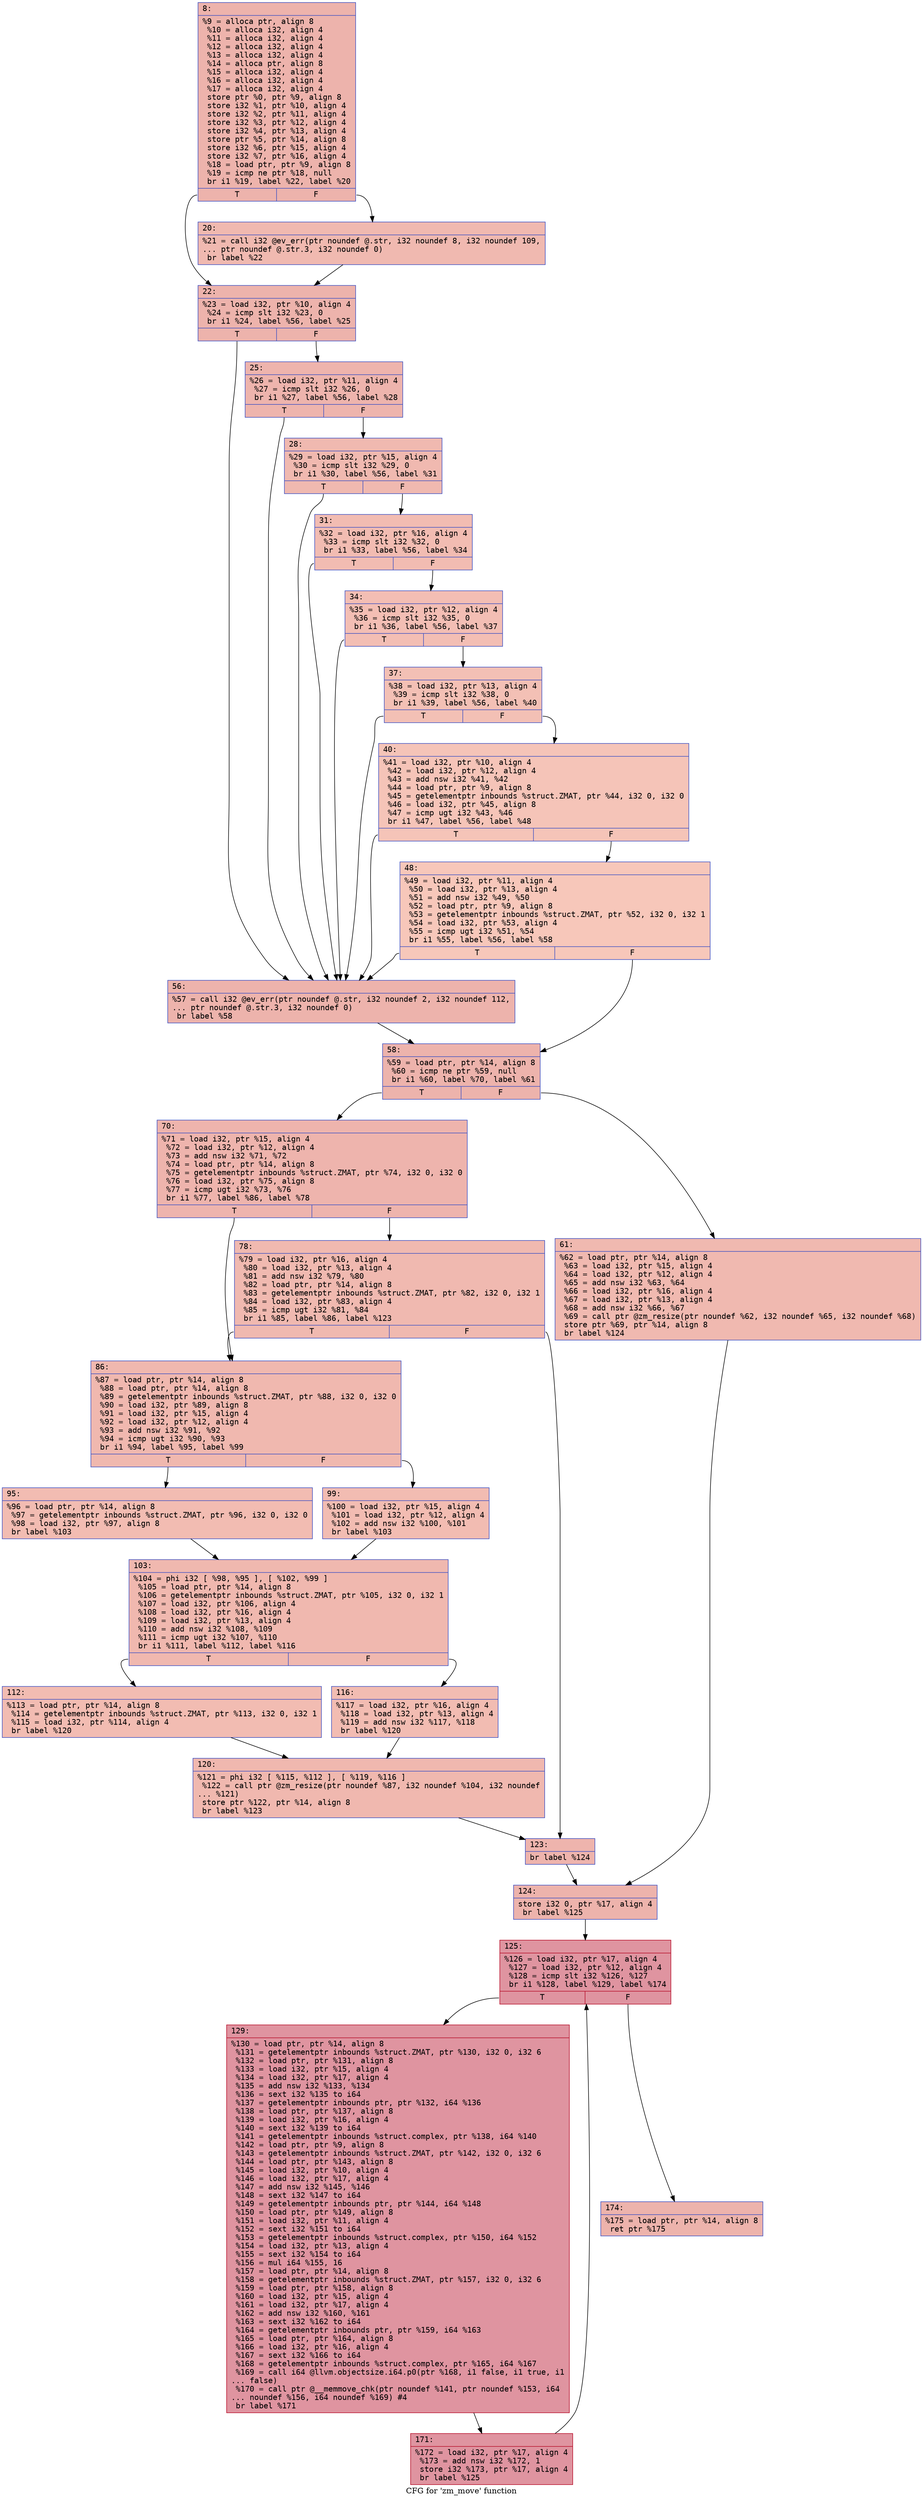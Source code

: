 digraph "CFG for 'zm_move' function" {
	label="CFG for 'zm_move' function";

	Node0x600001686350 [shape=record,color="#3d50c3ff", style=filled, fillcolor="#d6524470" fontname="Courier",label="{8:\l|  %9 = alloca ptr, align 8\l  %10 = alloca i32, align 4\l  %11 = alloca i32, align 4\l  %12 = alloca i32, align 4\l  %13 = alloca i32, align 4\l  %14 = alloca ptr, align 8\l  %15 = alloca i32, align 4\l  %16 = alloca i32, align 4\l  %17 = alloca i32, align 4\l  store ptr %0, ptr %9, align 8\l  store i32 %1, ptr %10, align 4\l  store i32 %2, ptr %11, align 4\l  store i32 %3, ptr %12, align 4\l  store i32 %4, ptr %13, align 4\l  store ptr %5, ptr %14, align 8\l  store i32 %6, ptr %15, align 4\l  store i32 %7, ptr %16, align 4\l  %18 = load ptr, ptr %9, align 8\l  %19 = icmp ne ptr %18, null\l  br i1 %19, label %22, label %20\l|{<s0>T|<s1>F}}"];
	Node0x600001686350:s0 -> Node0x6000016866c0[tooltip="8 -> 22\nProbability 62.50%" ];
	Node0x600001686350:s1 -> Node0x600001686670[tooltip="8 -> 20\nProbability 37.50%" ];
	Node0x600001686670 [shape=record,color="#3d50c3ff", style=filled, fillcolor="#de614d70" fontname="Courier",label="{20:\l|  %21 = call i32 @ev_err(ptr noundef @.str, i32 noundef 8, i32 noundef 109,\l... ptr noundef @.str.3, i32 noundef 0)\l  br label %22\l}"];
	Node0x600001686670 -> Node0x6000016866c0[tooltip="20 -> 22\nProbability 100.00%" ];
	Node0x6000016866c0 [shape=record,color="#3d50c3ff", style=filled, fillcolor="#d6524470" fontname="Courier",label="{22:\l|  %23 = load i32, ptr %10, align 4\l  %24 = icmp slt i32 %23, 0\l  br i1 %24, label %56, label %25\l|{<s0>T|<s1>F}}"];
	Node0x6000016866c0:s0 -> Node0x600001686940[tooltip="22 -> 56\nProbability 37.50%" ];
	Node0x6000016866c0:s1 -> Node0x600001686710[tooltip="22 -> 25\nProbability 62.50%" ];
	Node0x600001686710 [shape=record,color="#3d50c3ff", style=filled, fillcolor="#d8564670" fontname="Courier",label="{25:\l|  %26 = load i32, ptr %11, align 4\l  %27 = icmp slt i32 %26, 0\l  br i1 %27, label %56, label %28\l|{<s0>T|<s1>F}}"];
	Node0x600001686710:s0 -> Node0x600001686940[tooltip="25 -> 56\nProbability 37.50%" ];
	Node0x600001686710:s1 -> Node0x600001686760[tooltip="25 -> 28\nProbability 62.50%" ];
	Node0x600001686760 [shape=record,color="#3d50c3ff", style=filled, fillcolor="#de614d70" fontname="Courier",label="{28:\l|  %29 = load i32, ptr %15, align 4\l  %30 = icmp slt i32 %29, 0\l  br i1 %30, label %56, label %31\l|{<s0>T|<s1>F}}"];
	Node0x600001686760:s0 -> Node0x600001686940[tooltip="28 -> 56\nProbability 37.50%" ];
	Node0x600001686760:s1 -> Node0x6000016867b0[tooltip="28 -> 31\nProbability 62.50%" ];
	Node0x6000016867b0 [shape=record,color="#3d50c3ff", style=filled, fillcolor="#e1675170" fontname="Courier",label="{31:\l|  %32 = load i32, ptr %16, align 4\l  %33 = icmp slt i32 %32, 0\l  br i1 %33, label %56, label %34\l|{<s0>T|<s1>F}}"];
	Node0x6000016867b0:s0 -> Node0x600001686940[tooltip="31 -> 56\nProbability 37.50%" ];
	Node0x6000016867b0:s1 -> Node0x600001686800[tooltip="31 -> 34\nProbability 62.50%" ];
	Node0x600001686800 [shape=record,color="#3d50c3ff", style=filled, fillcolor="#e36c5570" fontname="Courier",label="{34:\l|  %35 = load i32, ptr %12, align 4\l  %36 = icmp slt i32 %35, 0\l  br i1 %36, label %56, label %37\l|{<s0>T|<s1>F}}"];
	Node0x600001686800:s0 -> Node0x600001686940[tooltip="34 -> 56\nProbability 37.50%" ];
	Node0x600001686800:s1 -> Node0x600001686850[tooltip="34 -> 37\nProbability 62.50%" ];
	Node0x600001686850 [shape=record,color="#3d50c3ff", style=filled, fillcolor="#e5705870" fontname="Courier",label="{37:\l|  %38 = load i32, ptr %13, align 4\l  %39 = icmp slt i32 %38, 0\l  br i1 %39, label %56, label %40\l|{<s0>T|<s1>F}}"];
	Node0x600001686850:s0 -> Node0x600001686940[tooltip="37 -> 56\nProbability 37.50%" ];
	Node0x600001686850:s1 -> Node0x6000016868a0[tooltip="37 -> 40\nProbability 62.50%" ];
	Node0x6000016868a0 [shape=record,color="#3d50c3ff", style=filled, fillcolor="#e97a5f70" fontname="Courier",label="{40:\l|  %41 = load i32, ptr %10, align 4\l  %42 = load i32, ptr %12, align 4\l  %43 = add nsw i32 %41, %42\l  %44 = load ptr, ptr %9, align 8\l  %45 = getelementptr inbounds %struct.ZMAT, ptr %44, i32 0, i32 0\l  %46 = load i32, ptr %45, align 8\l  %47 = icmp ugt i32 %43, %46\l  br i1 %47, label %56, label %48\l|{<s0>T|<s1>F}}"];
	Node0x6000016868a0:s0 -> Node0x600001686940[tooltip="40 -> 56\nProbability 50.00%" ];
	Node0x6000016868a0:s1 -> Node0x6000016868f0[tooltip="40 -> 48\nProbability 50.00%" ];
	Node0x6000016868f0 [shape=record,color="#3d50c3ff", style=filled, fillcolor="#ec7f6370" fontname="Courier",label="{48:\l|  %49 = load i32, ptr %11, align 4\l  %50 = load i32, ptr %13, align 4\l  %51 = add nsw i32 %49, %50\l  %52 = load ptr, ptr %9, align 8\l  %53 = getelementptr inbounds %struct.ZMAT, ptr %52, i32 0, i32 1\l  %54 = load i32, ptr %53, align 4\l  %55 = icmp ugt i32 %51, %54\l  br i1 %55, label %56, label %58\l|{<s0>T|<s1>F}}"];
	Node0x6000016868f0:s0 -> Node0x600001686940[tooltip="48 -> 56\nProbability 50.00%" ];
	Node0x6000016868f0:s1 -> Node0x600001686990[tooltip="48 -> 58\nProbability 50.00%" ];
	Node0x600001686940 [shape=record,color="#3d50c3ff", style=filled, fillcolor="#d6524470" fontname="Courier",label="{56:\l|  %57 = call i32 @ev_err(ptr noundef @.str, i32 noundef 2, i32 noundef 112,\l... ptr noundef @.str.3, i32 noundef 0)\l  br label %58\l}"];
	Node0x600001686940 -> Node0x600001686990[tooltip="56 -> 58\nProbability 100.00%" ];
	Node0x600001686990 [shape=record,color="#3d50c3ff", style=filled, fillcolor="#d6524470" fontname="Courier",label="{58:\l|  %59 = load ptr, ptr %14, align 8\l  %60 = icmp ne ptr %59, null\l  br i1 %60, label %70, label %61\l|{<s0>T|<s1>F}}"];
	Node0x600001686990:s0 -> Node0x600001686a30[tooltip="58 -> 70\nProbability 62.50%" ];
	Node0x600001686990:s1 -> Node0x6000016869e0[tooltip="58 -> 61\nProbability 37.50%" ];
	Node0x6000016869e0 [shape=record,color="#3d50c3ff", style=filled, fillcolor="#de614d70" fontname="Courier",label="{61:\l|  %62 = load ptr, ptr %14, align 8\l  %63 = load i32, ptr %15, align 4\l  %64 = load i32, ptr %12, align 4\l  %65 = add nsw i32 %63, %64\l  %66 = load i32, ptr %16, align 4\l  %67 = load i32, ptr %13, align 4\l  %68 = add nsw i32 %66, %67\l  %69 = call ptr @zm_resize(ptr noundef %62, i32 noundef %65, i32 noundef %68)\l  store ptr %69, ptr %14, align 8\l  br label %124\l}"];
	Node0x6000016869e0 -> Node0x600001686d50[tooltip="61 -> 124\nProbability 100.00%" ];
	Node0x600001686a30 [shape=record,color="#3d50c3ff", style=filled, fillcolor="#d8564670" fontname="Courier",label="{70:\l|  %71 = load i32, ptr %15, align 4\l  %72 = load i32, ptr %12, align 4\l  %73 = add nsw i32 %71, %72\l  %74 = load ptr, ptr %14, align 8\l  %75 = getelementptr inbounds %struct.ZMAT, ptr %74, i32 0, i32 0\l  %76 = load i32, ptr %75, align 8\l  %77 = icmp ugt i32 %73, %76\l  br i1 %77, label %86, label %78\l|{<s0>T|<s1>F}}"];
	Node0x600001686a30:s0 -> Node0x600001686ad0[tooltip="70 -> 86\nProbability 50.00%" ];
	Node0x600001686a30:s1 -> Node0x600001686a80[tooltip="70 -> 78\nProbability 50.00%" ];
	Node0x600001686a80 [shape=record,color="#3d50c3ff", style=filled, fillcolor="#de614d70" fontname="Courier",label="{78:\l|  %79 = load i32, ptr %16, align 4\l  %80 = load i32, ptr %13, align 4\l  %81 = add nsw i32 %79, %80\l  %82 = load ptr, ptr %14, align 8\l  %83 = getelementptr inbounds %struct.ZMAT, ptr %82, i32 0, i32 1\l  %84 = load i32, ptr %83, align 4\l  %85 = icmp ugt i32 %81, %84\l  br i1 %85, label %86, label %123\l|{<s0>T|<s1>F}}"];
	Node0x600001686a80:s0 -> Node0x600001686ad0[tooltip="78 -> 86\nProbability 50.00%" ];
	Node0x600001686a80:s1 -> Node0x600001686d00[tooltip="78 -> 123\nProbability 50.00%" ];
	Node0x600001686ad0 [shape=record,color="#3d50c3ff", style=filled, fillcolor="#dc5d4a70" fontname="Courier",label="{86:\l|  %87 = load ptr, ptr %14, align 8\l  %88 = load ptr, ptr %14, align 8\l  %89 = getelementptr inbounds %struct.ZMAT, ptr %88, i32 0, i32 0\l  %90 = load i32, ptr %89, align 8\l  %91 = load i32, ptr %15, align 4\l  %92 = load i32, ptr %12, align 4\l  %93 = add nsw i32 %91, %92\l  %94 = icmp ugt i32 %90, %93\l  br i1 %94, label %95, label %99\l|{<s0>T|<s1>F}}"];
	Node0x600001686ad0:s0 -> Node0x600001686b20[tooltip="86 -> 95\nProbability 50.00%" ];
	Node0x600001686ad0:s1 -> Node0x600001686b70[tooltip="86 -> 99\nProbability 50.00%" ];
	Node0x600001686b20 [shape=record,color="#3d50c3ff", style=filled, fillcolor="#e1675170" fontname="Courier",label="{95:\l|  %96 = load ptr, ptr %14, align 8\l  %97 = getelementptr inbounds %struct.ZMAT, ptr %96, i32 0, i32 0\l  %98 = load i32, ptr %97, align 8\l  br label %103\l}"];
	Node0x600001686b20 -> Node0x600001686bc0[tooltip="95 -> 103\nProbability 100.00%" ];
	Node0x600001686b70 [shape=record,color="#3d50c3ff", style=filled, fillcolor="#e1675170" fontname="Courier",label="{99:\l|  %100 = load i32, ptr %15, align 4\l  %101 = load i32, ptr %12, align 4\l  %102 = add nsw i32 %100, %101\l  br label %103\l}"];
	Node0x600001686b70 -> Node0x600001686bc0[tooltip="99 -> 103\nProbability 100.00%" ];
	Node0x600001686bc0 [shape=record,color="#3d50c3ff", style=filled, fillcolor="#dc5d4a70" fontname="Courier",label="{103:\l|  %104 = phi i32 [ %98, %95 ], [ %102, %99 ]\l  %105 = load ptr, ptr %14, align 8\l  %106 = getelementptr inbounds %struct.ZMAT, ptr %105, i32 0, i32 1\l  %107 = load i32, ptr %106, align 4\l  %108 = load i32, ptr %16, align 4\l  %109 = load i32, ptr %13, align 4\l  %110 = add nsw i32 %108, %109\l  %111 = icmp ugt i32 %107, %110\l  br i1 %111, label %112, label %116\l|{<s0>T|<s1>F}}"];
	Node0x600001686bc0:s0 -> Node0x600001686c10[tooltip="103 -> 112\nProbability 50.00%" ];
	Node0x600001686bc0:s1 -> Node0x600001686c60[tooltip="103 -> 116\nProbability 50.00%" ];
	Node0x600001686c10 [shape=record,color="#3d50c3ff", style=filled, fillcolor="#e1675170" fontname="Courier",label="{112:\l|  %113 = load ptr, ptr %14, align 8\l  %114 = getelementptr inbounds %struct.ZMAT, ptr %113, i32 0, i32 1\l  %115 = load i32, ptr %114, align 4\l  br label %120\l}"];
	Node0x600001686c10 -> Node0x600001686cb0[tooltip="112 -> 120\nProbability 100.00%" ];
	Node0x600001686c60 [shape=record,color="#3d50c3ff", style=filled, fillcolor="#e1675170" fontname="Courier",label="{116:\l|  %117 = load i32, ptr %16, align 4\l  %118 = load i32, ptr %13, align 4\l  %119 = add nsw i32 %117, %118\l  br label %120\l}"];
	Node0x600001686c60 -> Node0x600001686cb0[tooltip="116 -> 120\nProbability 100.00%" ];
	Node0x600001686cb0 [shape=record,color="#3d50c3ff", style=filled, fillcolor="#dc5d4a70" fontname="Courier",label="{120:\l|  %121 = phi i32 [ %115, %112 ], [ %119, %116 ]\l  %122 = call ptr @zm_resize(ptr noundef %87, i32 noundef %104, i32 noundef\l... %121)\l  store ptr %122, ptr %14, align 8\l  br label %123\l}"];
	Node0x600001686cb0 -> Node0x600001686d00[tooltip="120 -> 123\nProbability 100.00%" ];
	Node0x600001686d00 [shape=record,color="#3d50c3ff", style=filled, fillcolor="#d8564670" fontname="Courier",label="{123:\l|  br label %124\l}"];
	Node0x600001686d00 -> Node0x600001686d50[tooltip="123 -> 124\nProbability 100.00%" ];
	Node0x600001686d50 [shape=record,color="#3d50c3ff", style=filled, fillcolor="#d6524470" fontname="Courier",label="{124:\l|  store i32 0, ptr %17, align 4\l  br label %125\l}"];
	Node0x600001686d50 -> Node0x600001686da0[tooltip="124 -> 125\nProbability 100.00%" ];
	Node0x600001686da0 [shape=record,color="#b70d28ff", style=filled, fillcolor="#b70d2870" fontname="Courier",label="{125:\l|  %126 = load i32, ptr %17, align 4\l  %127 = load i32, ptr %12, align 4\l  %128 = icmp slt i32 %126, %127\l  br i1 %128, label %129, label %174\l|{<s0>T|<s1>F}}"];
	Node0x600001686da0:s0 -> Node0x600001686df0[tooltip="125 -> 129\nProbability 96.88%" ];
	Node0x600001686da0:s1 -> Node0x600001686e90[tooltip="125 -> 174\nProbability 3.12%" ];
	Node0x600001686df0 [shape=record,color="#b70d28ff", style=filled, fillcolor="#b70d2870" fontname="Courier",label="{129:\l|  %130 = load ptr, ptr %14, align 8\l  %131 = getelementptr inbounds %struct.ZMAT, ptr %130, i32 0, i32 6\l  %132 = load ptr, ptr %131, align 8\l  %133 = load i32, ptr %15, align 4\l  %134 = load i32, ptr %17, align 4\l  %135 = add nsw i32 %133, %134\l  %136 = sext i32 %135 to i64\l  %137 = getelementptr inbounds ptr, ptr %132, i64 %136\l  %138 = load ptr, ptr %137, align 8\l  %139 = load i32, ptr %16, align 4\l  %140 = sext i32 %139 to i64\l  %141 = getelementptr inbounds %struct.complex, ptr %138, i64 %140\l  %142 = load ptr, ptr %9, align 8\l  %143 = getelementptr inbounds %struct.ZMAT, ptr %142, i32 0, i32 6\l  %144 = load ptr, ptr %143, align 8\l  %145 = load i32, ptr %10, align 4\l  %146 = load i32, ptr %17, align 4\l  %147 = add nsw i32 %145, %146\l  %148 = sext i32 %147 to i64\l  %149 = getelementptr inbounds ptr, ptr %144, i64 %148\l  %150 = load ptr, ptr %149, align 8\l  %151 = load i32, ptr %11, align 4\l  %152 = sext i32 %151 to i64\l  %153 = getelementptr inbounds %struct.complex, ptr %150, i64 %152\l  %154 = load i32, ptr %13, align 4\l  %155 = sext i32 %154 to i64\l  %156 = mul i64 %155, 16\l  %157 = load ptr, ptr %14, align 8\l  %158 = getelementptr inbounds %struct.ZMAT, ptr %157, i32 0, i32 6\l  %159 = load ptr, ptr %158, align 8\l  %160 = load i32, ptr %15, align 4\l  %161 = load i32, ptr %17, align 4\l  %162 = add nsw i32 %160, %161\l  %163 = sext i32 %162 to i64\l  %164 = getelementptr inbounds ptr, ptr %159, i64 %163\l  %165 = load ptr, ptr %164, align 8\l  %166 = load i32, ptr %16, align 4\l  %167 = sext i32 %166 to i64\l  %168 = getelementptr inbounds %struct.complex, ptr %165, i64 %167\l  %169 = call i64 @llvm.objectsize.i64.p0(ptr %168, i1 false, i1 true, i1\l... false)\l  %170 = call ptr @__memmove_chk(ptr noundef %141, ptr noundef %153, i64\l... noundef %156, i64 noundef %169) #4\l  br label %171\l}"];
	Node0x600001686df0 -> Node0x600001686e40[tooltip="129 -> 171\nProbability 100.00%" ];
	Node0x600001686e40 [shape=record,color="#b70d28ff", style=filled, fillcolor="#b70d2870" fontname="Courier",label="{171:\l|  %172 = load i32, ptr %17, align 4\l  %173 = add nsw i32 %172, 1\l  store i32 %173, ptr %17, align 4\l  br label %125\l}"];
	Node0x600001686e40 -> Node0x600001686da0[tooltip="171 -> 125\nProbability 100.00%" ];
	Node0x600001686e90 [shape=record,color="#3d50c3ff", style=filled, fillcolor="#d6524470" fontname="Courier",label="{174:\l|  %175 = load ptr, ptr %14, align 8\l  ret ptr %175\l}"];
}
